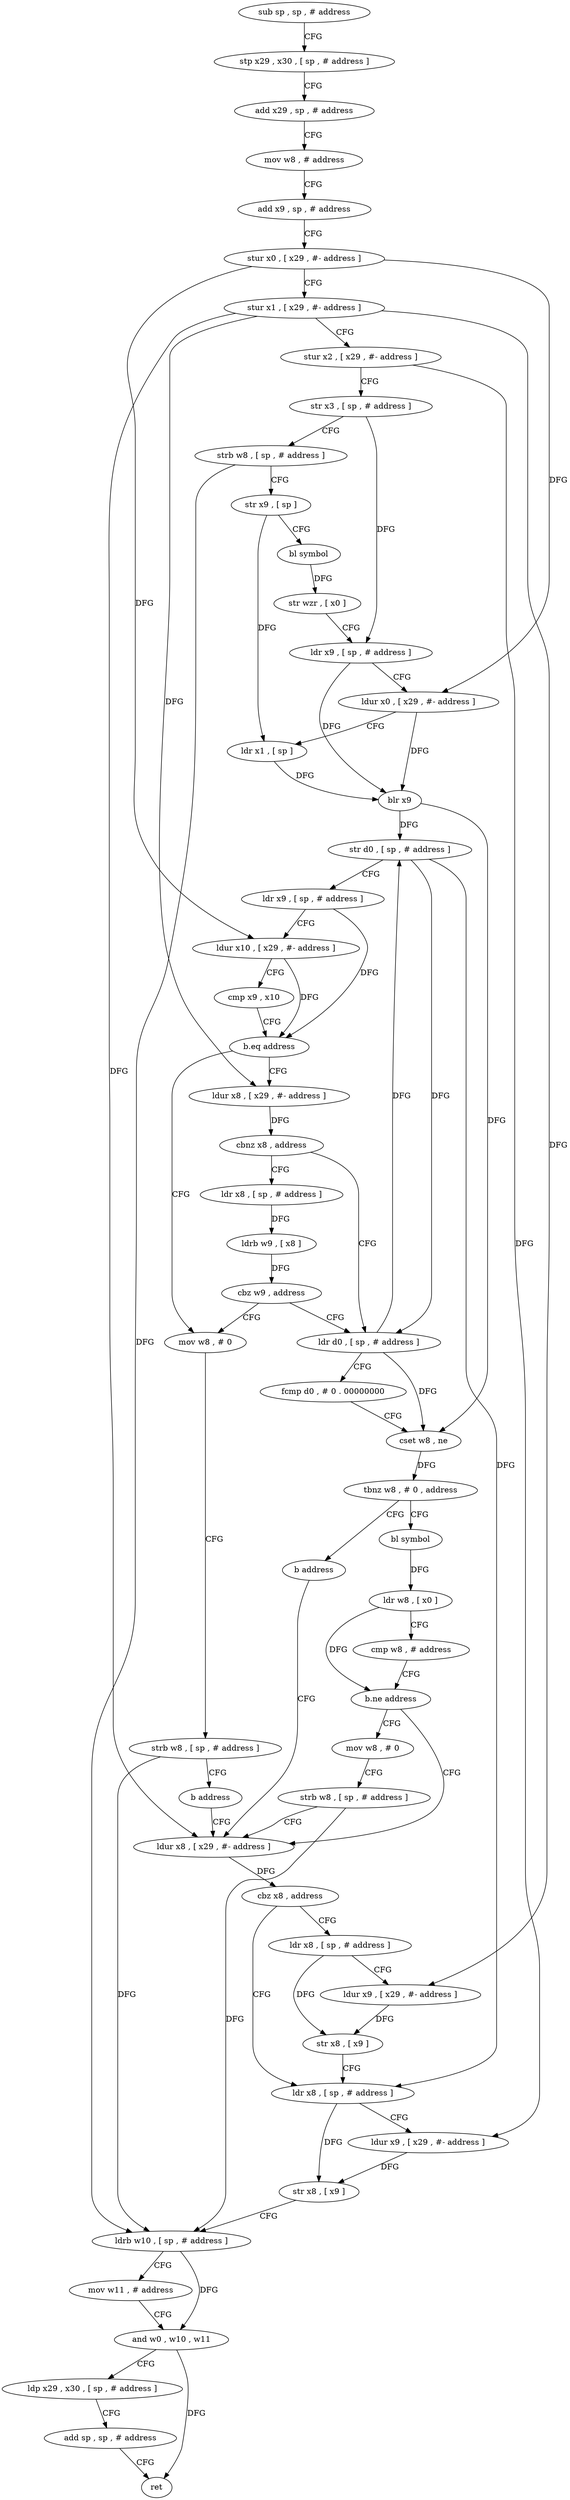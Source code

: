 digraph "func" {
"4232728" [label = "sub sp , sp , # address" ]
"4232732" [label = "stp x29 , x30 , [ sp , # address ]" ]
"4232736" [label = "add x29 , sp , # address" ]
"4232740" [label = "mov w8 , # address" ]
"4232744" [label = "add x9 , sp , # address" ]
"4232748" [label = "stur x0 , [ x29 , #- address ]" ]
"4232752" [label = "stur x1 , [ x29 , #- address ]" ]
"4232756" [label = "stur x2 , [ x29 , #- address ]" ]
"4232760" [label = "str x3 , [ sp , # address ]" ]
"4232764" [label = "strb w8 , [ sp , # address ]" ]
"4232768" [label = "str x9 , [ sp ]" ]
"4232772" [label = "bl symbol" ]
"4232776" [label = "str wzr , [ x0 ]" ]
"4232780" [label = "ldr x9 , [ sp , # address ]" ]
"4232784" [label = "ldur x0 , [ x29 , #- address ]" ]
"4232788" [label = "ldr x1 , [ sp ]" ]
"4232792" [label = "blr x9" ]
"4232796" [label = "str d0 , [ sp , # address ]" ]
"4232800" [label = "ldr x9 , [ sp , # address ]" ]
"4232804" [label = "ldur x10 , [ x29 , #- address ]" ]
"4232808" [label = "cmp x9 , x10" ]
"4232812" [label = "b.eq address" ]
"4232836" [label = "mov w8 , # 0" ]
"4232816" [label = "ldur x8 , [ x29 , #- address ]" ]
"4232840" [label = "strb w8 , [ sp , # address ]" ]
"4232844" [label = "b address" ]
"4232892" [label = "ldur x8 , [ x29 , #- address ]" ]
"4232820" [label = "cbnz x8 , address" ]
"4232848" [label = "ldr d0 , [ sp , # address ]" ]
"4232824" [label = "ldr x8 , [ sp , # address ]" ]
"4232896" [label = "cbz x8 , address" ]
"4232912" [label = "ldr x8 , [ sp , # address ]" ]
"4232900" [label = "ldr x8 , [ sp , # address ]" ]
"4232852" [label = "fcmp d0 , # 0 . 00000000" ]
"4232856" [label = "cset w8 , ne" ]
"4232860" [label = "tbnz w8 , # 0 , address" ]
"4232868" [label = "bl symbol" ]
"4232864" [label = "b address" ]
"4232828" [label = "ldrb w9 , [ x8 ]" ]
"4232832" [label = "cbz w9 , address" ]
"4232916" [label = "ldur x9 , [ x29 , #- address ]" ]
"4232920" [label = "str x8 , [ x9 ]" ]
"4232924" [label = "ldrb w10 , [ sp , # address ]" ]
"4232928" [label = "mov w11 , # address" ]
"4232932" [label = "and w0 , w10 , w11" ]
"4232936" [label = "ldp x29 , x30 , [ sp , # address ]" ]
"4232940" [label = "add sp , sp , # address" ]
"4232944" [label = "ret" ]
"4232904" [label = "ldur x9 , [ x29 , #- address ]" ]
"4232908" [label = "str x8 , [ x9 ]" ]
"4232872" [label = "ldr w8 , [ x0 ]" ]
"4232876" [label = "cmp w8 , # address" ]
"4232880" [label = "b.ne address" ]
"4232884" [label = "mov w8 , # 0" ]
"4232888" [label = "strb w8 , [ sp , # address ]" ]
"4232728" -> "4232732" [ label = "CFG" ]
"4232732" -> "4232736" [ label = "CFG" ]
"4232736" -> "4232740" [ label = "CFG" ]
"4232740" -> "4232744" [ label = "CFG" ]
"4232744" -> "4232748" [ label = "CFG" ]
"4232748" -> "4232752" [ label = "CFG" ]
"4232748" -> "4232784" [ label = "DFG" ]
"4232748" -> "4232804" [ label = "DFG" ]
"4232752" -> "4232756" [ label = "CFG" ]
"4232752" -> "4232816" [ label = "DFG" ]
"4232752" -> "4232892" [ label = "DFG" ]
"4232752" -> "4232904" [ label = "DFG" ]
"4232756" -> "4232760" [ label = "CFG" ]
"4232756" -> "4232916" [ label = "DFG" ]
"4232760" -> "4232764" [ label = "CFG" ]
"4232760" -> "4232780" [ label = "DFG" ]
"4232764" -> "4232768" [ label = "CFG" ]
"4232764" -> "4232924" [ label = "DFG" ]
"4232768" -> "4232772" [ label = "CFG" ]
"4232768" -> "4232788" [ label = "DFG" ]
"4232772" -> "4232776" [ label = "DFG" ]
"4232776" -> "4232780" [ label = "CFG" ]
"4232780" -> "4232784" [ label = "CFG" ]
"4232780" -> "4232792" [ label = "DFG" ]
"4232784" -> "4232788" [ label = "CFG" ]
"4232784" -> "4232792" [ label = "DFG" ]
"4232788" -> "4232792" [ label = "DFG" ]
"4232792" -> "4232796" [ label = "DFG" ]
"4232792" -> "4232856" [ label = "DFG" ]
"4232796" -> "4232800" [ label = "CFG" ]
"4232796" -> "4232848" [ label = "DFG" ]
"4232796" -> "4232912" [ label = "DFG" ]
"4232800" -> "4232804" [ label = "CFG" ]
"4232800" -> "4232812" [ label = "DFG" ]
"4232804" -> "4232808" [ label = "CFG" ]
"4232804" -> "4232812" [ label = "DFG" ]
"4232808" -> "4232812" [ label = "CFG" ]
"4232812" -> "4232836" [ label = "CFG" ]
"4232812" -> "4232816" [ label = "CFG" ]
"4232836" -> "4232840" [ label = "CFG" ]
"4232816" -> "4232820" [ label = "DFG" ]
"4232840" -> "4232844" [ label = "CFG" ]
"4232840" -> "4232924" [ label = "DFG" ]
"4232844" -> "4232892" [ label = "CFG" ]
"4232892" -> "4232896" [ label = "DFG" ]
"4232820" -> "4232848" [ label = "CFG" ]
"4232820" -> "4232824" [ label = "CFG" ]
"4232848" -> "4232852" [ label = "CFG" ]
"4232848" -> "4232796" [ label = "DFG" ]
"4232848" -> "4232856" [ label = "DFG" ]
"4232824" -> "4232828" [ label = "DFG" ]
"4232896" -> "4232912" [ label = "CFG" ]
"4232896" -> "4232900" [ label = "CFG" ]
"4232912" -> "4232916" [ label = "CFG" ]
"4232912" -> "4232920" [ label = "DFG" ]
"4232900" -> "4232904" [ label = "CFG" ]
"4232900" -> "4232908" [ label = "DFG" ]
"4232852" -> "4232856" [ label = "CFG" ]
"4232856" -> "4232860" [ label = "DFG" ]
"4232860" -> "4232868" [ label = "CFG" ]
"4232860" -> "4232864" [ label = "CFG" ]
"4232868" -> "4232872" [ label = "DFG" ]
"4232864" -> "4232892" [ label = "CFG" ]
"4232828" -> "4232832" [ label = "DFG" ]
"4232832" -> "4232848" [ label = "CFG" ]
"4232832" -> "4232836" [ label = "CFG" ]
"4232916" -> "4232920" [ label = "DFG" ]
"4232920" -> "4232924" [ label = "CFG" ]
"4232924" -> "4232928" [ label = "CFG" ]
"4232924" -> "4232932" [ label = "DFG" ]
"4232928" -> "4232932" [ label = "CFG" ]
"4232932" -> "4232936" [ label = "CFG" ]
"4232932" -> "4232944" [ label = "DFG" ]
"4232936" -> "4232940" [ label = "CFG" ]
"4232940" -> "4232944" [ label = "CFG" ]
"4232904" -> "4232908" [ label = "DFG" ]
"4232908" -> "4232912" [ label = "CFG" ]
"4232872" -> "4232876" [ label = "CFG" ]
"4232872" -> "4232880" [ label = "DFG" ]
"4232876" -> "4232880" [ label = "CFG" ]
"4232880" -> "4232892" [ label = "CFG" ]
"4232880" -> "4232884" [ label = "CFG" ]
"4232884" -> "4232888" [ label = "CFG" ]
"4232888" -> "4232892" [ label = "CFG" ]
"4232888" -> "4232924" [ label = "DFG" ]
}
